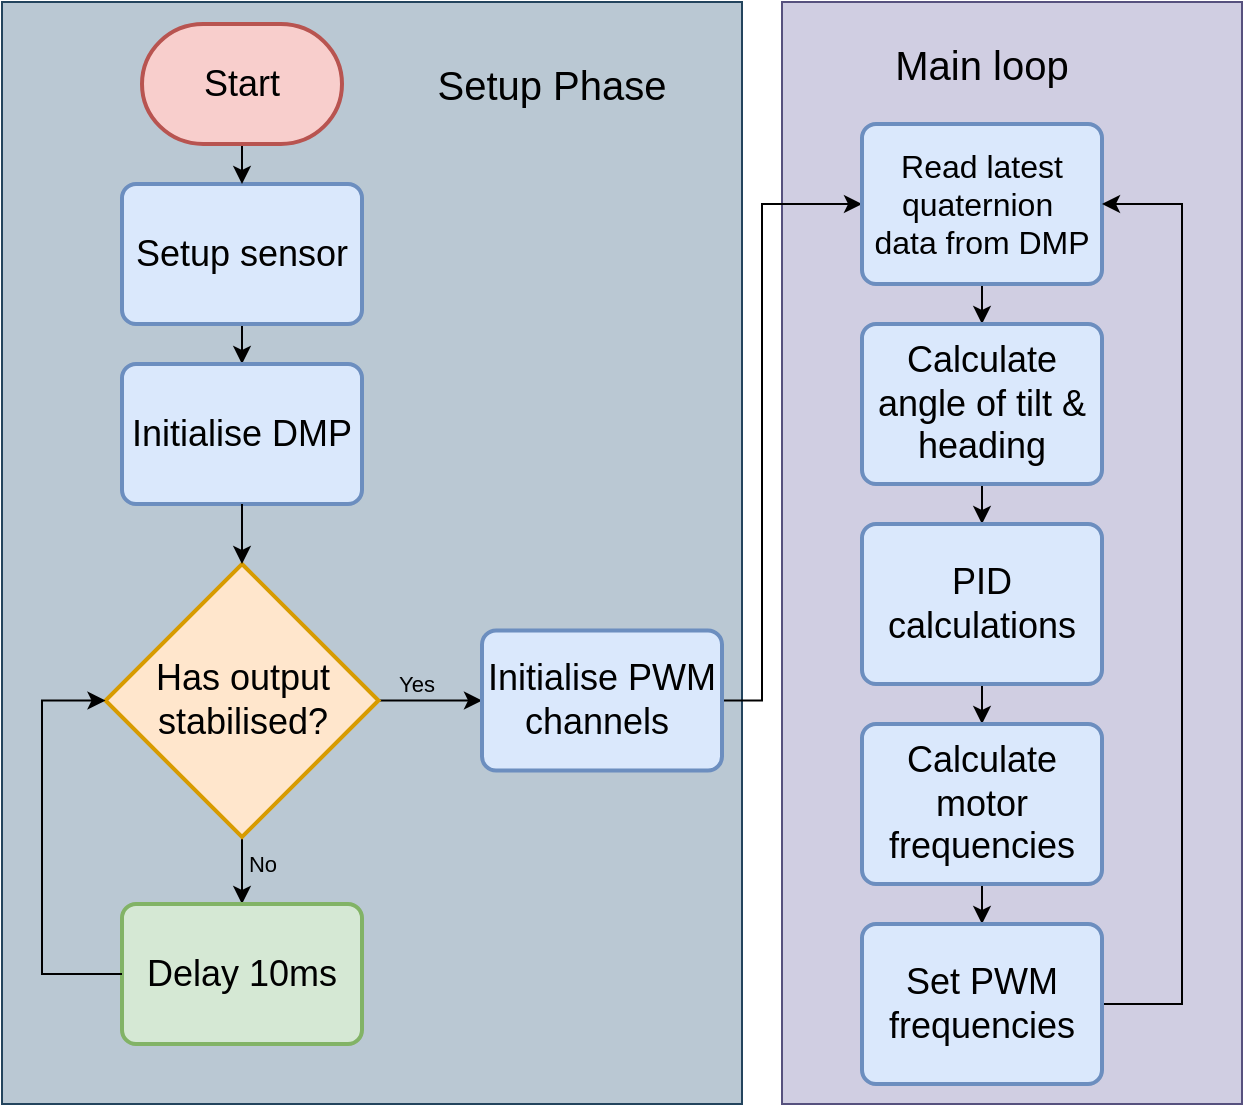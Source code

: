 <mxfile version="26.2.2">
  <diagram name="Page-1" id="nFc1UjsxoZWa22iFPWRF">
    <mxGraphModel dx="1133" dy="838" grid="1" gridSize="10" guides="1" tooltips="1" connect="1" arrows="1" fold="1" page="1" pageScale="1" pageWidth="1169" pageHeight="827" math="0" shadow="0">
      <root>
        <mxCell id="0" />
        <mxCell id="1" parent="0" />
        <mxCell id="E4jNNeP_R-RBsSuZ75dX-36" value="" style="rounded=0;whiteSpace=wrap;html=1;fillColor=#d0cee2;strokeColor=#56517e;" vertex="1" parent="1">
          <mxGeometry x="700" y="139" width="230" height="551" as="geometry" />
        </mxCell>
        <mxCell id="E4jNNeP_R-RBsSuZ75dX-35" value="" style="rounded=0;whiteSpace=wrap;html=1;fillColor=#bac8d3;strokeColor=#23445d;" vertex="1" parent="1">
          <mxGeometry x="310" y="139" width="370" height="551" as="geometry" />
        </mxCell>
        <mxCell id="E4jNNeP_R-RBsSuZ75dX-12" style="edgeStyle=orthogonalEdgeStyle;rounded=0;orthogonalLoop=1;jettySize=auto;html=1;exitX=0.5;exitY=1;exitDx=0;exitDy=0;entryX=0.5;entryY=0;entryDx=0;entryDy=0;" edge="1" parent="1" source="E4jNNeP_R-RBsSuZ75dX-3" target="E4jNNeP_R-RBsSuZ75dX-5">
          <mxGeometry relative="1" as="geometry" />
        </mxCell>
        <mxCell id="E4jNNeP_R-RBsSuZ75dX-3" value="&lt;font style=&quot;font-size: 18px;&quot;&gt;Setup sensor&lt;/font&gt;" style="rounded=1;whiteSpace=wrap;html=1;absoluteArcSize=1;arcSize=14;strokeWidth=2;fillColor=#dae8fc;strokeColor=#6c8ebf;" vertex="1" parent="1">
          <mxGeometry x="370" y="230" width="120" height="70" as="geometry" />
        </mxCell>
        <mxCell id="E4jNNeP_R-RBsSuZ75dX-13" style="edgeStyle=orthogonalEdgeStyle;rounded=0;orthogonalLoop=1;jettySize=auto;html=1;exitX=0.5;exitY=1;exitDx=0;exitDy=0;exitPerimeter=0;entryX=0.5;entryY=0;entryDx=0;entryDy=0;" edge="1" parent="1" source="E4jNNeP_R-RBsSuZ75dX-4" target="E4jNNeP_R-RBsSuZ75dX-3">
          <mxGeometry relative="1" as="geometry" />
        </mxCell>
        <mxCell id="E4jNNeP_R-RBsSuZ75dX-4" value="&lt;font style=&quot;font-size: 18px;&quot;&gt;Start&lt;/font&gt;" style="strokeWidth=2;html=1;shape=mxgraph.flowchart.terminator;whiteSpace=wrap;strokeColor=#b85450;fillColor=#f8cecc;" vertex="1" parent="1">
          <mxGeometry x="380" y="150" width="100" height="60" as="geometry" />
        </mxCell>
        <mxCell id="E4jNNeP_R-RBsSuZ75dX-5" value="&lt;font style=&quot;font-size: 18px;&quot;&gt;Initialise DMP&lt;/font&gt;" style="rounded=1;whiteSpace=wrap;html=1;absoluteArcSize=1;arcSize=14;strokeWidth=2;fillColor=#dae8fc;strokeColor=#6c8ebf;" vertex="1" parent="1">
          <mxGeometry x="370" y="320" width="120" height="70" as="geometry" />
        </mxCell>
        <mxCell id="E4jNNeP_R-RBsSuZ75dX-10" value="&lt;span&gt;No&lt;/span&gt;" style="edgeStyle=orthogonalEdgeStyle;rounded=0;orthogonalLoop=1;jettySize=auto;html=1;exitX=0.5;exitY=1;exitDx=0;exitDy=0;exitPerimeter=0;entryX=0.5;entryY=0;entryDx=0;entryDy=0;labelBackgroundColor=none;" edge="1" parent="1" source="E4jNNeP_R-RBsSuZ75dX-6" target="E4jNNeP_R-RBsSuZ75dX-8">
          <mxGeometry x="-0.194" y="10" relative="1" as="geometry">
            <mxPoint as="offset" />
          </mxGeometry>
        </mxCell>
        <mxCell id="E4jNNeP_R-RBsSuZ75dX-15" value="&lt;span&gt;Yes&lt;/span&gt;" style="edgeStyle=orthogonalEdgeStyle;rounded=0;orthogonalLoop=1;jettySize=auto;html=1;exitX=1;exitY=0.5;exitDx=0;exitDy=0;exitPerimeter=0;entryX=0;entryY=0.5;entryDx=0;entryDy=0;labelBackgroundColor=none;" edge="1" parent="1" source="E4jNNeP_R-RBsSuZ75dX-6" target="E4jNNeP_R-RBsSuZ75dX-14">
          <mxGeometry x="-0.258" y="8" relative="1" as="geometry">
            <mxPoint as="offset" />
          </mxGeometry>
        </mxCell>
        <mxCell id="E4jNNeP_R-RBsSuZ75dX-6" value="&lt;font style=&quot;font-size: 18px;&quot;&gt;Has output stabilised?&lt;/font&gt;" style="strokeWidth=2;html=1;shape=mxgraph.flowchart.decision;whiteSpace=wrap;aspect=fixed;fillColor=#ffe6cc;strokeColor=#d79b00;" vertex="1" parent="1">
          <mxGeometry x="361.75" y="420" width="136.5" height="136.5" as="geometry" />
        </mxCell>
        <mxCell id="E4jNNeP_R-RBsSuZ75dX-8" value="&lt;font style=&quot;font-size: 18px;&quot;&gt;Delay 10ms&lt;/font&gt;" style="rounded=1;whiteSpace=wrap;html=1;absoluteArcSize=1;arcSize=14;strokeWidth=2;fillColor=#d5e8d4;strokeColor=#82b366;" vertex="1" parent="1">
          <mxGeometry x="370" y="590" width="120" height="70" as="geometry" />
        </mxCell>
        <mxCell id="E4jNNeP_R-RBsSuZ75dX-9" style="edgeStyle=orthogonalEdgeStyle;rounded=0;orthogonalLoop=1;jettySize=auto;html=1;exitX=0;exitY=0.5;exitDx=0;exitDy=0;entryX=0;entryY=0.5;entryDx=0;entryDy=0;entryPerimeter=0;" edge="1" parent="1" source="E4jNNeP_R-RBsSuZ75dX-8" target="E4jNNeP_R-RBsSuZ75dX-6">
          <mxGeometry relative="1" as="geometry">
            <Array as="points">
              <mxPoint x="330" y="625" />
              <mxPoint x="330" y="488" />
            </Array>
          </mxGeometry>
        </mxCell>
        <mxCell id="E4jNNeP_R-RBsSuZ75dX-11" style="edgeStyle=orthogonalEdgeStyle;rounded=0;orthogonalLoop=1;jettySize=auto;html=1;exitX=0.5;exitY=1;exitDx=0;exitDy=0;entryX=0.5;entryY=0;entryDx=0;entryDy=0;entryPerimeter=0;" edge="1" parent="1" source="E4jNNeP_R-RBsSuZ75dX-5" target="E4jNNeP_R-RBsSuZ75dX-6">
          <mxGeometry relative="1" as="geometry" />
        </mxCell>
        <mxCell id="E4jNNeP_R-RBsSuZ75dX-25" style="edgeStyle=orthogonalEdgeStyle;rounded=0;orthogonalLoop=1;jettySize=auto;html=1;exitX=1;exitY=0.5;exitDx=0;exitDy=0;entryX=0;entryY=0.5;entryDx=0;entryDy=0;" edge="1" parent="1" source="E4jNNeP_R-RBsSuZ75dX-14" target="E4jNNeP_R-RBsSuZ75dX-19">
          <mxGeometry relative="1" as="geometry">
            <mxPoint x="710" y="480" as="targetPoint" />
            <Array as="points">
              <mxPoint x="690" y="488" />
              <mxPoint x="690" y="240" />
            </Array>
          </mxGeometry>
        </mxCell>
        <mxCell id="E4jNNeP_R-RBsSuZ75dX-26" style="edgeStyle=orthogonalEdgeStyle;rounded=0;orthogonalLoop=1;jettySize=auto;html=1;exitX=0.5;exitY=1;exitDx=0;exitDy=0;entryX=0.5;entryY=0;entryDx=0;entryDy=0;" edge="1" parent="1" source="E4jNNeP_R-RBsSuZ75dX-19" target="E4jNNeP_R-RBsSuZ75dX-20">
          <mxGeometry relative="1" as="geometry" />
        </mxCell>
        <mxCell id="E4jNNeP_R-RBsSuZ75dX-19" value="&lt;font style=&quot;font-size: 16px;&quot;&gt;Read latest quaternion&amp;nbsp;&lt;/font&gt;&lt;div&gt;&lt;font style=&quot;font-size: 16px;&quot;&gt;data from DMP&lt;/font&gt;&lt;/div&gt;" style="rounded=1;whiteSpace=wrap;html=1;absoluteArcSize=1;arcSize=14;strokeWidth=2;fillColor=#dae8fc;strokeColor=#6c8ebf;" vertex="1" parent="1">
          <mxGeometry x="740" y="200" width="120" height="80" as="geometry" />
        </mxCell>
        <mxCell id="E4jNNeP_R-RBsSuZ75dX-27" style="edgeStyle=orthogonalEdgeStyle;rounded=0;orthogonalLoop=1;jettySize=auto;html=1;exitX=0.5;exitY=1;exitDx=0;exitDy=0;entryX=0.5;entryY=0;entryDx=0;entryDy=0;" edge="1" parent="1" source="E4jNNeP_R-RBsSuZ75dX-20" target="E4jNNeP_R-RBsSuZ75dX-22">
          <mxGeometry relative="1" as="geometry" />
        </mxCell>
        <mxCell id="E4jNNeP_R-RBsSuZ75dX-20" value="&lt;font style=&quot;font-size: 18px;&quot;&gt;Calculate angle of tilt &amp;amp; heading&lt;/font&gt;" style="rounded=1;whiteSpace=wrap;html=1;absoluteArcSize=1;arcSize=14;strokeWidth=2;fillColor=#dae8fc;strokeColor=#6c8ebf;" vertex="1" parent="1">
          <mxGeometry x="740" y="300" width="120" height="80" as="geometry" />
        </mxCell>
        <mxCell id="E4jNNeP_R-RBsSuZ75dX-28" style="edgeStyle=orthogonalEdgeStyle;rounded=0;orthogonalLoop=1;jettySize=auto;html=1;exitX=0.5;exitY=1;exitDx=0;exitDy=0;entryX=0.5;entryY=0;entryDx=0;entryDy=0;" edge="1" parent="1" source="E4jNNeP_R-RBsSuZ75dX-22" target="E4jNNeP_R-RBsSuZ75dX-23">
          <mxGeometry relative="1" as="geometry" />
        </mxCell>
        <mxCell id="E4jNNeP_R-RBsSuZ75dX-22" value="&lt;font style=&quot;font-size: 18px;&quot;&gt;PID calculations&lt;/font&gt;" style="rounded=1;whiteSpace=wrap;html=1;absoluteArcSize=1;arcSize=14;strokeWidth=2;fillColor=#dae8fc;strokeColor=#6c8ebf;" vertex="1" parent="1">
          <mxGeometry x="740" y="400" width="120" height="80" as="geometry" />
        </mxCell>
        <mxCell id="E4jNNeP_R-RBsSuZ75dX-29" style="edgeStyle=orthogonalEdgeStyle;rounded=0;orthogonalLoop=1;jettySize=auto;html=1;exitX=0.5;exitY=1;exitDx=0;exitDy=0;entryX=0.5;entryY=0;entryDx=0;entryDy=0;" edge="1" parent="1" source="E4jNNeP_R-RBsSuZ75dX-23" target="E4jNNeP_R-RBsSuZ75dX-24">
          <mxGeometry relative="1" as="geometry" />
        </mxCell>
        <mxCell id="E4jNNeP_R-RBsSuZ75dX-23" value="&lt;font style=&quot;font-size: 18px;&quot;&gt;Calculate motor frequencies&lt;/font&gt;" style="rounded=1;whiteSpace=wrap;html=1;absoluteArcSize=1;arcSize=14;strokeWidth=2;fillColor=#dae8fc;strokeColor=#6c8ebf;" vertex="1" parent="1">
          <mxGeometry x="740" y="500" width="120" height="80" as="geometry" />
        </mxCell>
        <mxCell id="E4jNNeP_R-RBsSuZ75dX-32" style="edgeStyle=orthogonalEdgeStyle;rounded=0;orthogonalLoop=1;jettySize=auto;html=1;exitX=1;exitY=0.5;exitDx=0;exitDy=0;entryX=1;entryY=0.5;entryDx=0;entryDy=0;" edge="1" parent="1" source="E4jNNeP_R-RBsSuZ75dX-24" target="E4jNNeP_R-RBsSuZ75dX-19">
          <mxGeometry relative="1" as="geometry">
            <Array as="points">
              <mxPoint x="900" y="640" />
              <mxPoint x="900" y="240" />
            </Array>
          </mxGeometry>
        </mxCell>
        <mxCell id="E4jNNeP_R-RBsSuZ75dX-24" value="&lt;font style=&quot;font-size: 18px;&quot;&gt;Set PWM frequencies&lt;/font&gt;" style="rounded=1;whiteSpace=wrap;html=1;absoluteArcSize=1;arcSize=14;strokeWidth=2;fillColor=#dae8fc;strokeColor=#6c8ebf;" vertex="1" parent="1">
          <mxGeometry x="740" y="600" width="120" height="80" as="geometry" />
        </mxCell>
        <mxCell id="E4jNNeP_R-RBsSuZ75dX-14" value="&lt;font style=&quot;font-size: 18px;&quot;&gt;Initialise PWM channels&amp;nbsp;&lt;/font&gt;" style="rounded=1;whiteSpace=wrap;html=1;absoluteArcSize=1;arcSize=14;strokeWidth=2;fillColor=#dae8fc;strokeColor=#6c8ebf;" vertex="1" parent="1">
          <mxGeometry x="550" y="453.25" width="120" height="70" as="geometry" />
        </mxCell>
        <mxCell id="E4jNNeP_R-RBsSuZ75dX-37" value="&lt;font style=&quot;font-size: 20px;&quot;&gt;Setup Phase&lt;/font&gt;" style="rounded=0;whiteSpace=wrap;html=1;fillColor=none;strokeColor=none;" vertex="1" parent="1">
          <mxGeometry x="525" y="150" width="120" height="60" as="geometry" />
        </mxCell>
        <mxCell id="E4jNNeP_R-RBsSuZ75dX-38" value="&lt;font style=&quot;font-size: 20px;&quot;&gt;Main loop&lt;/font&gt;" style="rounded=0;whiteSpace=wrap;html=1;fillColor=none;strokeColor=none;" vertex="1" parent="1">
          <mxGeometry x="740" y="140" width="120" height="60" as="geometry" />
        </mxCell>
      </root>
    </mxGraphModel>
  </diagram>
</mxfile>
